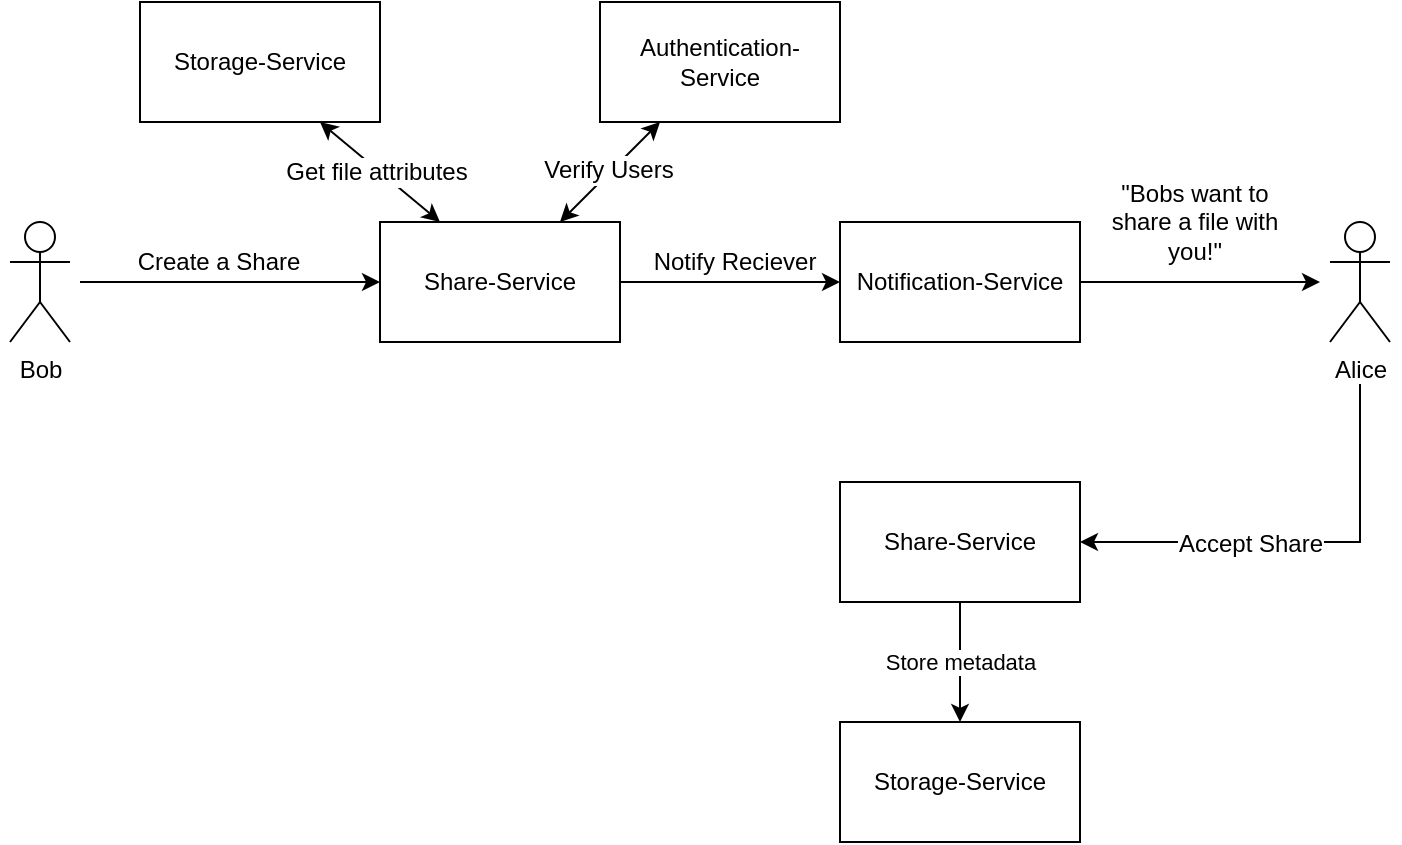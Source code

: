 <mxfile version="12.6.5" type="device"><diagram id="Arwn4RCnjjNzuM45QoVD" name="Page-1"><mxGraphModel dx="1102" dy="1000" grid="1" gridSize="10" guides="1" tooltips="1" connect="1" arrows="1" fold="1" page="1" pageScale="1" pageWidth="827" pageHeight="1169" math="0" shadow="0"><root><mxCell id="0"/><mxCell id="1" parent="0"/><mxCell id="aSh3Nd428GIQaapc9orV-10" style="edgeStyle=orthogonalEdgeStyle;rounded=0;orthogonalLoop=1;jettySize=auto;html=1;exitX=1;exitY=0.5;exitDx=0;exitDy=0;entryX=0;entryY=0.5;entryDx=0;entryDy=0;" parent="1" source="aSh3Nd428GIQaapc9orV-1" target="aSh3Nd428GIQaapc9orV-3" edge="1"><mxGeometry relative="1" as="geometry"/></mxCell><mxCell id="aSh3Nd428GIQaapc9orV-29" value="Notify Reciever" style="text;html=1;resizable=0;points=[];align=center;verticalAlign=middle;labelBackgroundColor=#ffffff;" parent="aSh3Nd428GIQaapc9orV-10" vertex="1" connectable="0"><mxGeometry x="-0.56" y="-2" relative="1" as="geometry"><mxPoint x="32.5" y="-12" as="offset"/></mxGeometry></mxCell><mxCell id="aSh3Nd428GIQaapc9orV-1" value="&lt;div&gt;Share-Service&lt;/div&gt;" style="rounded=0;whiteSpace=wrap;html=1;" parent="1" vertex="1"><mxGeometry x="210" y="370" width="120" height="60" as="geometry"/></mxCell><mxCell id="aSh3Nd428GIQaapc9orV-2" value="&lt;div&gt;Storage-Service&lt;/div&gt;" style="rounded=0;whiteSpace=wrap;html=1;" parent="1" vertex="1"><mxGeometry x="90" y="260" width="120" height="60" as="geometry"/></mxCell><mxCell id="aSh3Nd428GIQaapc9orV-19" style="edgeStyle=orthogonalEdgeStyle;rounded=0;orthogonalLoop=1;jettySize=auto;html=1;exitX=1;exitY=0.5;exitDx=0;exitDy=0;entryX=0;entryY=0.5;entryDx=0;entryDy=0;" parent="1" target="aSh3Nd428GIQaapc9orV-17" edge="1"><mxGeometry relative="1" as="geometry"><mxPoint x="685" y="400" as="sourcePoint"/></mxGeometry></mxCell><mxCell id="aSh3Nd428GIQaapc9orV-30" style="edgeStyle=orthogonalEdgeStyle;rounded=0;orthogonalLoop=1;jettySize=auto;html=1;exitX=1;exitY=0.5;exitDx=0;exitDy=0;entryX=0;entryY=0.5;entryDx=0;entryDy=0;" parent="1" source="aSh3Nd428GIQaapc9orV-3" target="aSh3Nd428GIQaapc9orV-17" edge="1"><mxGeometry relative="1" as="geometry"/></mxCell><mxCell id="aSh3Nd428GIQaapc9orV-31" value="&lt;div&gt;&quot;Bobs want to &lt;br&gt;&lt;/div&gt;&lt;div&gt;share a file with&lt;/div&gt;&lt;div&gt;you!&quot;&lt;br&gt;&lt;/div&gt;" style="text;html=1;resizable=0;points=[];align=center;verticalAlign=middle;labelBackgroundColor=#ffffff;" parent="aSh3Nd428GIQaapc9orV-30" vertex="1" connectable="0"><mxGeometry x="-0.13" y="-2" relative="1" as="geometry"><mxPoint x="5" y="-32" as="offset"/></mxGeometry></mxCell><mxCell id="aSh3Nd428GIQaapc9orV-3" value="Notification-Service" style="rounded=0;whiteSpace=wrap;html=1;" parent="1" vertex="1"><mxGeometry x="440" y="370" width="120" height="60" as="geometry"/></mxCell><mxCell id="aSh3Nd428GIQaapc9orV-4" value="Authentication-Service" style="rounded=0;whiteSpace=wrap;html=1;" parent="1" vertex="1"><mxGeometry x="320" y="260" width="120" height="60" as="geometry"/></mxCell><mxCell id="aSh3Nd428GIQaapc9orV-16" style="edgeStyle=orthogonalEdgeStyle;rounded=0;orthogonalLoop=1;jettySize=auto;html=1;exitX=1;exitY=0.5;exitDx=0;exitDy=0;entryX=0;entryY=0.5;entryDx=0;entryDy=0;" parent="1" source="aSh3Nd428GIQaapc9orV-14" target="aSh3Nd428GIQaapc9orV-1" edge="1"><mxGeometry relative="1" as="geometry"/></mxCell><mxCell id="aSh3Nd428GIQaapc9orV-20" value="&lt;div&gt;Create a Share&lt;/div&gt;" style="text;html=1;resizable=0;points=[];align=center;verticalAlign=middle;labelBackgroundColor=#ffffff;" parent="aSh3Nd428GIQaapc9orV-16" vertex="1" connectable="0"><mxGeometry x="-0.137" y="2" relative="1" as="geometry"><mxPoint x="4" y="-8" as="offset"/></mxGeometry></mxCell><mxCell id="aSh3Nd428GIQaapc9orV-14" value="" style="rounded=0;whiteSpace=wrap;html=1;strokeColor=none;" parent="1" vertex="1"><mxGeometry x="20" y="360" width="40" height="80" as="geometry"/></mxCell><mxCell id="aSh3Nd428GIQaapc9orV-15" value="Bob" style="shape=umlActor;verticalLabelPosition=bottom;labelBackgroundColor=#ffffff;verticalAlign=top;html=1;outlineConnect=0;" parent="1" vertex="1"><mxGeometry x="25" y="370" width="30" height="60" as="geometry"/></mxCell><mxCell id="aSh3Nd428GIQaapc9orV-37" style="edgeStyle=orthogonalEdgeStyle;rounded=0;orthogonalLoop=1;jettySize=auto;html=1;exitX=0.5;exitY=1;exitDx=0;exitDy=0;entryX=1;entryY=0.5;entryDx=0;entryDy=0;" parent="1" source="aSh3Nd428GIQaapc9orV-17" target="aSh3Nd428GIQaapc9orV-32" edge="1"><mxGeometry relative="1" as="geometry"/></mxCell><mxCell id="aSh3Nd428GIQaapc9orV-38" value="Accept Share" style="text;html=1;resizable=0;points=[];align=center;verticalAlign=middle;labelBackgroundColor=#ffffff;" parent="aSh3Nd428GIQaapc9orV-37" vertex="1" connectable="0"><mxGeometry x="0.227" y="1" relative="1" as="geometry"><mxPoint as="offset"/></mxGeometry></mxCell><mxCell id="aSh3Nd428GIQaapc9orV-17" value="" style="rounded=0;whiteSpace=wrap;html=1;strokeColor=none;" parent="1" vertex="1"><mxGeometry x="680" y="350" width="40" height="100" as="geometry"/></mxCell><mxCell id="aSh3Nd428GIQaapc9orV-18" value="Alice" style="shape=umlActor;verticalLabelPosition=bottom;labelBackgroundColor=#ffffff;verticalAlign=top;html=1;outlineConnect=0;" parent="1" vertex="1"><mxGeometry x="685" y="370" width="30" height="60" as="geometry"/></mxCell><mxCell id="aSh3Nd428GIQaapc9orV-22" value="" style="endArrow=classic;startArrow=classic;html=1;entryX=0.75;entryY=1;entryDx=0;entryDy=0;exitX=0.25;exitY=0;exitDx=0;exitDy=0;" parent="1" source="aSh3Nd428GIQaapc9orV-1" target="aSh3Nd428GIQaapc9orV-2" edge="1"><mxGeometry width="50" height="50" relative="1" as="geometry"><mxPoint x="20" y="520" as="sourcePoint"/><mxPoint x="70" y="470" as="targetPoint"/></mxGeometry></mxCell><mxCell id="aSh3Nd428GIQaapc9orV-27" value="Get file attributes" style="text;html=1;resizable=0;points=[];align=center;verticalAlign=middle;labelBackgroundColor=#ffffff;" parent="aSh3Nd428GIQaapc9orV-22" vertex="1" connectable="0"><mxGeometry x="0.048" y="1" relative="1" as="geometry"><mxPoint as="offset"/></mxGeometry></mxCell><mxCell id="aSh3Nd428GIQaapc9orV-26" value="" style="endArrow=classic;startArrow=classic;html=1;entryX=0.25;entryY=1;entryDx=0;entryDy=0;exitX=0.75;exitY=0;exitDx=0;exitDy=0;" parent="1" source="aSh3Nd428GIQaapc9orV-1" target="aSh3Nd428GIQaapc9orV-4" edge="1"><mxGeometry width="50" height="50" relative="1" as="geometry"><mxPoint x="20" y="520" as="sourcePoint"/><mxPoint x="70" y="470" as="targetPoint"/></mxGeometry></mxCell><mxCell id="aSh3Nd428GIQaapc9orV-28" value="Verify Users" style="text;html=1;resizable=0;points=[];align=center;verticalAlign=middle;labelBackgroundColor=#ffffff;" parent="aSh3Nd428GIQaapc9orV-26" vertex="1" connectable="0"><mxGeometry x="0.007" y="2" relative="1" as="geometry"><mxPoint as="offset"/></mxGeometry></mxCell><mxCell id="aSh3Nd428GIQaapc9orV-36" value="Store metadata" style="edgeStyle=orthogonalEdgeStyle;rounded=0;orthogonalLoop=1;jettySize=auto;html=1;exitX=0.5;exitY=1;exitDx=0;exitDy=0;entryX=0.5;entryY=0;entryDx=0;entryDy=0;" parent="1" source="aSh3Nd428GIQaapc9orV-32" target="aSh3Nd428GIQaapc9orV-33" edge="1"><mxGeometry relative="1" as="geometry"/></mxCell><mxCell id="aSh3Nd428GIQaapc9orV-32" value="&lt;div&gt;Share-Service&lt;/div&gt;" style="rounded=0;whiteSpace=wrap;html=1;" parent="1" vertex="1"><mxGeometry x="440" y="500" width="120" height="60" as="geometry"/></mxCell><mxCell id="aSh3Nd428GIQaapc9orV-33" value="&lt;div&gt;Storage-Service&lt;/div&gt;" style="rounded=0;whiteSpace=wrap;html=1;" parent="1" vertex="1"><mxGeometry x="440" y="620" width="120" height="60" as="geometry"/></mxCell></root></mxGraphModel></diagram></mxfile>